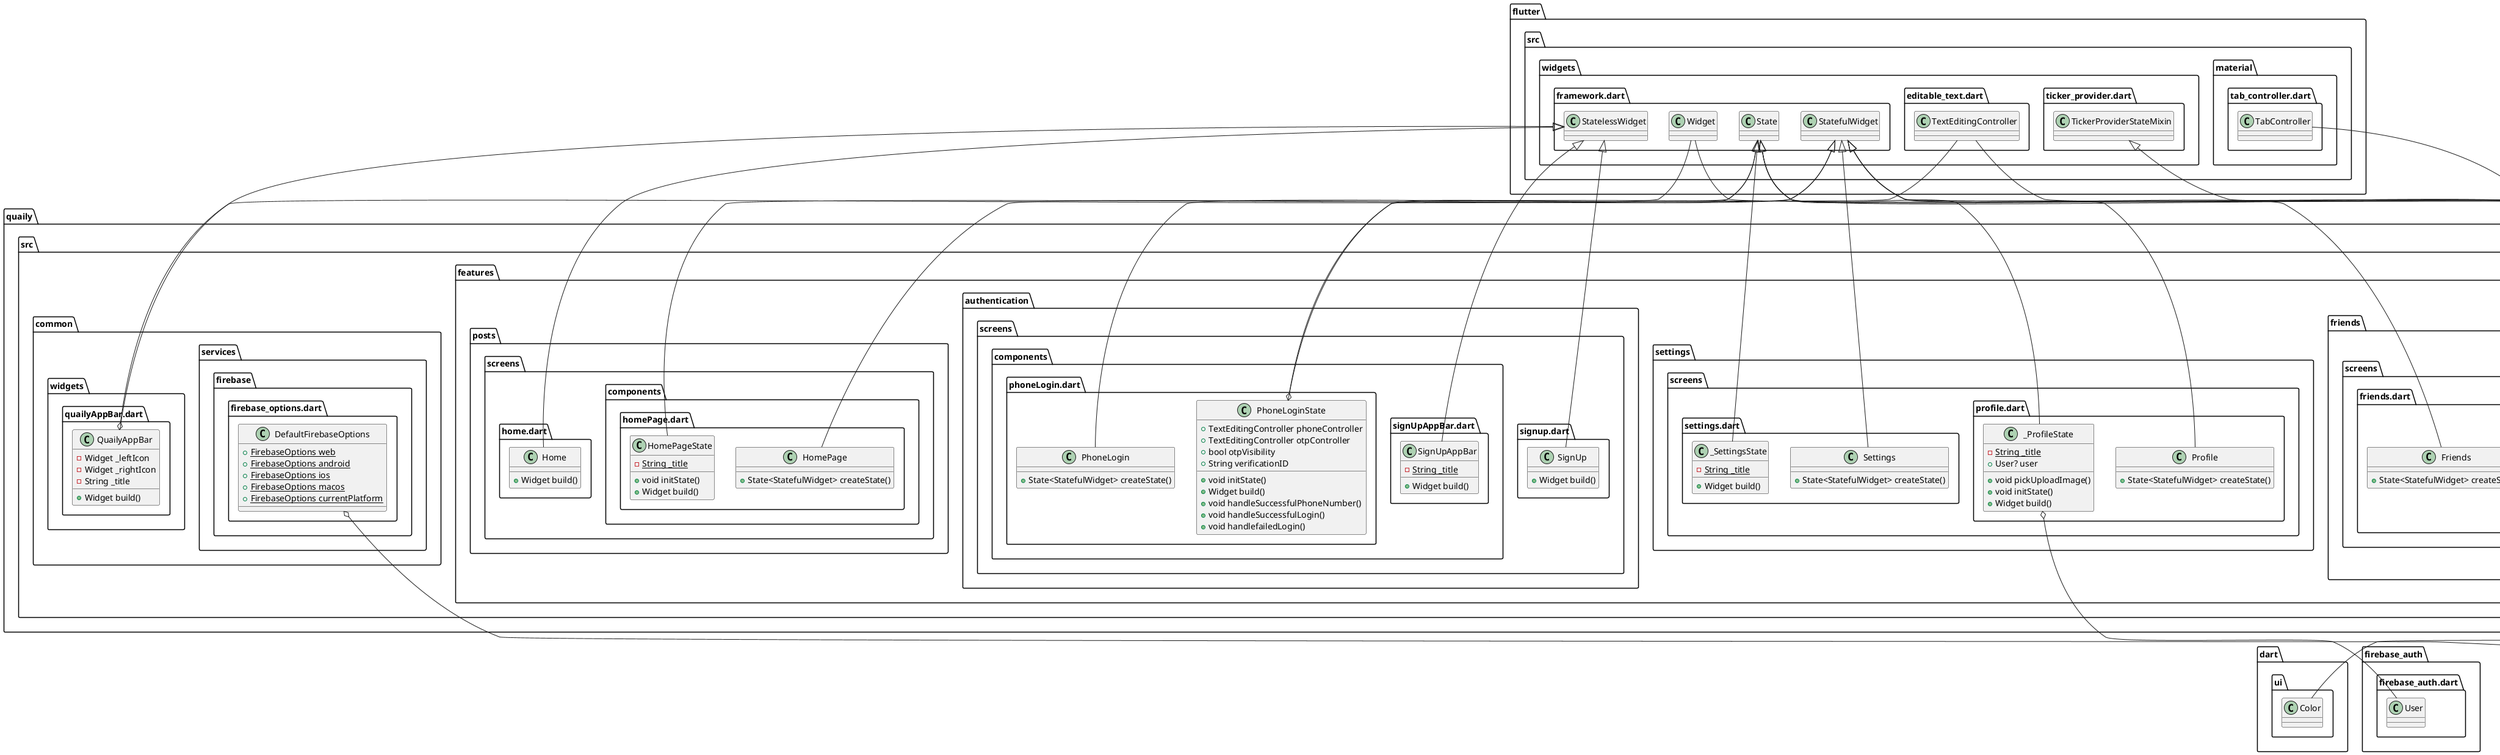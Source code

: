 @startuml
set namespaceSeparator ::

class "quaily::src::features::friends::components::contactListWidget.dart::ContactListWidget" {
  +ContactListWidgetState createState()
}

"flutter::src::widgets::framework.dart::StatefulWidget" <|-- "quaily::src::features::friends::components::contactListWidget.dart::ContactListWidget"

class "quaily::src::features::friends::components::contactListWidget.dart::ContactListWidgetState" {
  +TextEditingController searchbarController
  +Widget userContactListWidget
  +Widget nonUserContactListWidget
  +bool showUserList
  +bool showNonUserList
  +IconButton createAddContact()
  +IconButton createInviteContact()
  +void initState()
  +void render()
  +Widget build()
}

"quaily::src::features::friends::components::contactListWidget.dart::ContactListWidgetState" o-- "flutter::src::widgets::editable_text.dart::TextEditingController"
"quaily::src::features::friends::components::contactListWidget.dart::ContactListWidgetState" o-- "flutter::src::widgets::framework.dart::Widget"
"flutter::src::widgets::framework.dart::State" <|-- "quaily::src::features::friends::components::contactListWidget.dart::ContactListWidgetState"

class "quaily::src::features::friends::utils::customContact.dart::ContactsService" {
  {static} +Future<List<Contact>> getContactsNew()
  {static} +Future<Uint8List?> getAvatar()
}

"contacts_service::contacts_service.dart::ContactsService" <|-- "quaily::src::features::friends::utils::customContact.dart::ContactsService"

class "quaily::src::features::friends::utils::customContact.dart::Contact" {
  +Color? color
  +String? uid
  +Color getColor()
  +void setUid()
  +String? getUid()
}

"quaily::src::features::friends::utils::customContact.dart::Contact" o-- "dart::ui::Color"
"contacts_service::contacts_service.dart::Contact" <|-- "quaily::src::features::friends::utils::customContact.dart::Contact"

class "quaily::src::features::friends::utils::customContact.dart::Item" {
}

"contacts_service::contacts_service.dart::Item" <|-- "quaily::src::features::friends::utils::customContact.dart::Item"

class "quaily::src::features::friends::screens::friends.dart::Friends" {
  +State<StatefulWidget> createState()
}

"flutter::src::widgets::framework.dart::StatefulWidget" <|-- "quaily::src::features::friends::screens::friends.dart::Friends"

class "quaily::src::features::friends::screens::friends.dart::_FriendsState" {
  {static} -String _title
  -TabController _tabController
  +bool permission
  +void initState()
  -void _handleInvalidPermissions()
  -Future<void> _askPermissions()
  +Widget build()
}

"quaily::src::features::friends::screens::friends.dart::_FriendsState" o-- "flutter::src::material::tab_controller.dart::TabController"
"flutter::src::widgets::framework.dart::State" <|-- "quaily::src::features::friends::screens::friends.dart::_FriendsState"
"flutter::src::widgets::ticker_provider.dart::TickerProviderStateMixin" <|-- "quaily::src::features::friends::screens::friends.dart::_FriendsState"

class "quaily::src::features::posts::screens::components::homePage.dart::HomePage" {
  +State<StatefulWidget> createState()
}

"flutter::src::widgets::framework.dart::StatefulWidget" <|-- "quaily::src::features::posts::screens::components::homePage.dart::HomePage"

class "quaily::src::features::posts::screens::components::homePage.dart::HomePageState" {
  {static} -String _title
  +void initState()
  +Widget build()
}

"flutter::src::widgets::framework.dart::State" <|-- "quaily::src::features::posts::screens::components::homePage.dart::HomePageState"

class "quaily::src::features::posts::screens::home.dart::Home" {
  +Widget build()
}

"flutter::src::widgets::framework.dart::StatelessWidget" <|-- "quaily::src::features::posts::screens::home.dart::Home"

class "quaily::src::features::settings::screens::profile.dart::Profile" {
  +State<StatefulWidget> createState()
}

"flutter::src::widgets::framework.dart::StatefulWidget" <|-- "quaily::src::features::settings::screens::profile.dart::Profile"

class "quaily::src::features::settings::screens::profile.dart::_ProfileState" {
  {static} -String _title
  +User? user
  +void pickUploadImage()
  +void initState()
  +Widget build()
}

"quaily::src::features::settings::screens::profile.dart::_ProfileState" o-- "firebase_auth::firebase_auth.dart::User"
"flutter::src::widgets::framework.dart::State" <|-- "quaily::src::features::settings::screens::profile.dart::_ProfileState"

class "quaily::src::features::settings::screens::settings.dart::Settings" {
  +State<StatefulWidget> createState()
}

"flutter::src::widgets::framework.dart::StatefulWidget" <|-- "quaily::src::features::settings::screens::settings.dart::Settings"

class "quaily::src::features::settings::screens::settings.dart::_SettingsState" {
  {static} -String _title
  +Widget build()
}

"flutter::src::widgets::framework.dart::State" <|-- "quaily::src::features::settings::screens::settings.dart::_SettingsState"

class "quaily::src::features::authentication::screens::signup.dart::SignUp" {
  +Widget build()
}

"flutter::src::widgets::framework.dart::StatelessWidget" <|-- "quaily::src::features::authentication::screens::signup.dart::SignUp"

class "quaily::src::features::authentication::screens::components::signUpAppBar.dart::SignUpAppBar" {
  {static} -String _title
  +Widget build()
}

"flutter::src::widgets::framework.dart::StatelessWidget" <|-- "quaily::src::features::authentication::screens::components::signUpAppBar.dart::SignUpAppBar"

class "quaily::src::features::authentication::screens::components::phoneLogin.dart::PhoneLogin" {
  +State<StatefulWidget> createState()
}

"flutter::src::widgets::framework.dart::StatefulWidget" <|-- "quaily::src::features::authentication::screens::components::phoneLogin.dart::PhoneLogin"

class "quaily::src::features::authentication::screens::components::phoneLogin.dart::PhoneLoginState" {
  +TextEditingController phoneController
  +TextEditingController otpController
  +bool otpVisibility
  +String verificationID
  +void initState()
  +Widget build()
  +void handleSuccessfulPhoneNumber()
  +void handleSuccessfulLogin()
  +void handlefailedLogin()
}

"quaily::src::features::authentication::screens::components::phoneLogin.dart::PhoneLoginState" o-- "flutter::src::widgets::editable_text.dart::TextEditingController"
"flutter::src::widgets::framework.dart::State" <|-- "quaily::src::features::authentication::screens::components::phoneLogin.dart::PhoneLoginState"

class "quaily::src::common::services::firebase::firebase_options.dart::DefaultFirebaseOptions" {
  {static} +FirebaseOptions web
  {static} +FirebaseOptions android
  {static} +FirebaseOptions ios
  {static} +FirebaseOptions macos
  {static} +FirebaseOptions currentPlatform
}

"quaily::src::common::services::firebase::firebase_options.dart::DefaultFirebaseOptions" o-- "firebase_core_platform_interface::firebase_core_platform_interface.dart::FirebaseOptions"

class "quaily::src::common::widgets::quailyAppBar.dart::QuailyAppBar" {
  -Widget _leftIcon
  -Widget _rightIcon
  -String _title
  +Widget build()
}

"quaily::src::common::widgets::quailyAppBar.dart::QuailyAppBar" o-- "flutter::src::widgets::framework.dart::Widget"
"flutter::src::widgets::framework.dart::StatelessWidget" <|-- "quaily::src::common::widgets::quailyAppBar.dart::QuailyAppBar"

class "quaily::firebase_options.dart::DefaultFirebaseOptions" {
  {static} +FirebaseOptions web
  {static} +FirebaseOptions android
  {static} +FirebaseOptions ios
  {static} +FirebaseOptions macos
  {static} +FirebaseOptions currentPlatform
}

"quaily::firebase_options.dart::DefaultFirebaseOptions" o-- "firebase_core_platform_interface::firebase_core_platform_interface.dart::FirebaseOptions"


@enduml